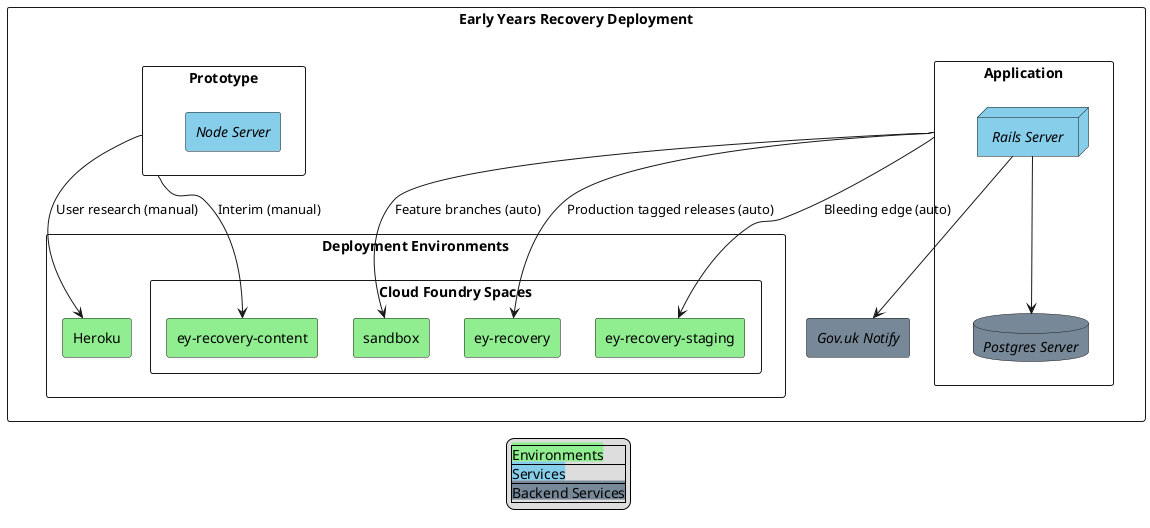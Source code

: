 ' https://github.com/mattjhayes/PlantUML-Examples/blob/master/docs/Diagram-Types/source/deployment-like-diagram.md
' https://www.guru99.com/deployment-diagram-uml-example.html
@startuml
' custom themes
' !theme sketchy-outline

' make <<foo>> invisible
hide stereotype


<style>
  ' <<s>>
  .s {
    BackgroundColor LightGreen
  }
  ' <<i>>
  .i {
    BackgroundColor SkyBlue
    FontStyle italic
  }
  ' <<b>>
  .b {
    BackgroundColor LightSlateGray
    FontStyle italic
  }
}
</style>

' Legend colours need to be updated manually
legend
|<back:LightGreen>Environments</back>|
|<back:SkyBlue>Services</back>|
|<back:LightSlateGrey>Backend Services</back>|
endlegend


rectangle "Early Years Recovery Deployment" {
  rectangle "Application" as app {
    node "Rails Server" as rails <<i>>
    database "Postgres Server" as postgres <<b>>
  }

  rectangle "Prototype" as prototype {
    rectangle "Node Server" <<i>>
  }

  rectangle "Deployment Environments" {
    rectangle "Heroku" <<s>>

    rectangle "Cloud Foundry Spaces" as cf {
      rectangle "ey-recovery" as production <<s>>
      rectangle "ey-recovery-staging" as staging <<s>>
      rectangle "ey-recovery-content" as content <<s>>
      rectangle sandbox <<s>>
    }
  }

  rectangle "Gov.uk Notify" as notify <<b>> {

  }
}

' straight horizontal/vertical connecting lines
' skinparam linetype ortho

rails --> postgres
rails --> notify
prototype --> Heroku: User research (manual)
prototype --> content: Interim (manual)
app --> sandbox: Feature branches (auto)
app --> production: Production tagged releases (auto)
app --> staging: Bleeding edge (auto)



@enduml